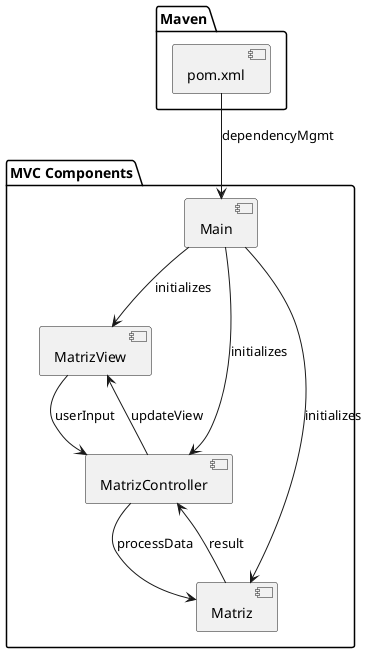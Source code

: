 @startuml MVC_Component_Diagram

package "MVC Components" {
  [Main] --> [MatrizView] : initializes
  [Main] --> [MatrizController] : initializes
  [Main] --> [Matriz] : initializes

  [MatrizView] --> [MatrizController] : userInput
  [MatrizController] --> [Matriz] : processData
  [Matriz] --> [MatrizController] : result
  [MatrizController] --> [MatrizView] : updateView
}

package "Maven" {
  [pom.xml] --> [Main] : dependencyMgmt
}

@enduml
